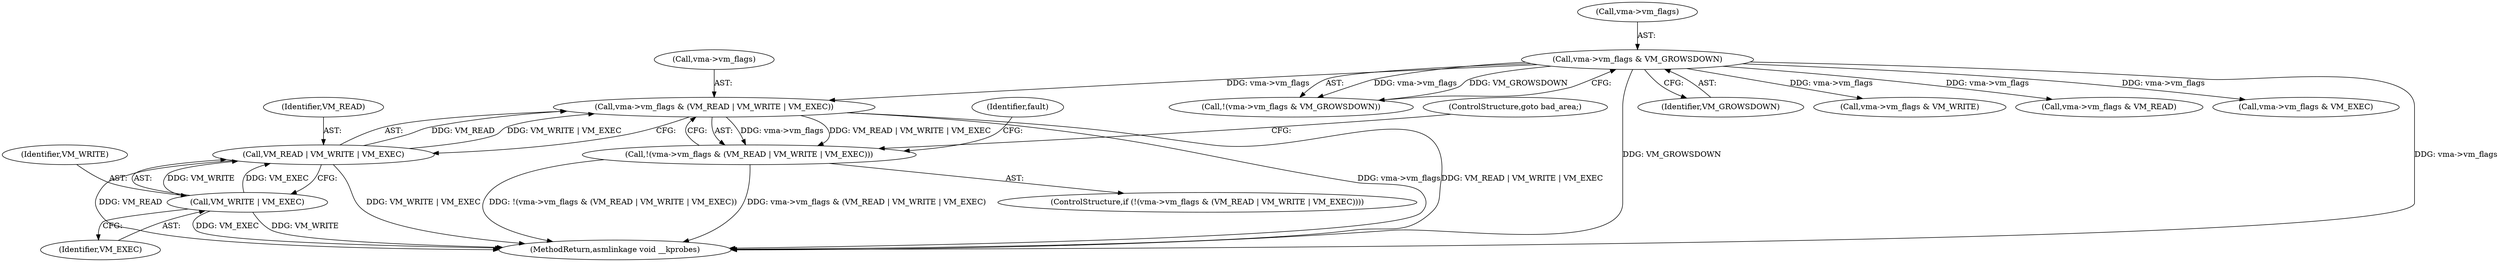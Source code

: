 digraph "0_linux_a8b0ca17b80e92faab46ee7179ba9e99ccb61233_14@pointer" {
"1000323" [label="(Call,vma->vm_flags & (VM_READ | VM_WRITE | VM_EXEC))"];
"1000230" [label="(Call,vma->vm_flags & VM_GROWSDOWN)"];
"1000327" [label="(Call,VM_READ | VM_WRITE | VM_EXEC)"];
"1000329" [label="(Call,VM_WRITE | VM_EXEC)"];
"1000322" [label="(Call,!(vma->vm_flags & (VM_READ | VM_WRITE | VM_EXEC)))"];
"1000327" [label="(Call,VM_READ | VM_WRITE | VM_EXEC)"];
"1000229" [label="(Call,!(vma->vm_flags & VM_GROWSDOWN))"];
"1000234" [label="(Identifier,VM_GROWSDOWN)"];
"1000252" [label="(Call,vma->vm_flags & VM_WRITE)"];
"1000230" [label="(Call,vma->vm_flags & VM_GROWSDOWN)"];
"1000329" [label="(Call,VM_WRITE | VM_EXEC)"];
"1000296" [label="(Call,vma->vm_flags & VM_READ)"];
"1000328" [label="(Identifier,VM_READ)"];
"1000322" [label="(Call,!(vma->vm_flags & (VM_READ | VM_WRITE | VM_EXEC)))"];
"1000321" [label="(ControlStructure,if (!(vma->vm_flags & (VM_READ | VM_WRITE | VM_EXEC))))"];
"1000656" [label="(MethodReturn,asmlinkage void __kprobes)"];
"1000332" [label="(ControlStructure,goto bad_area;)"];
"1000271" [label="(Call,vma->vm_flags & VM_EXEC)"];
"1000323" [label="(Call,vma->vm_flags & (VM_READ | VM_WRITE | VM_EXEC))"];
"1000324" [label="(Call,vma->vm_flags)"];
"1000330" [label="(Identifier,VM_WRITE)"];
"1000231" [label="(Call,vma->vm_flags)"];
"1000331" [label="(Identifier,VM_EXEC)"];
"1000334" [label="(Identifier,fault)"];
"1000323" -> "1000322"  [label="AST: "];
"1000323" -> "1000327"  [label="CFG: "];
"1000324" -> "1000323"  [label="AST: "];
"1000327" -> "1000323"  [label="AST: "];
"1000322" -> "1000323"  [label="CFG: "];
"1000323" -> "1000656"  [label="DDG: vma->vm_flags"];
"1000323" -> "1000656"  [label="DDG: VM_READ | VM_WRITE | VM_EXEC"];
"1000323" -> "1000322"  [label="DDG: vma->vm_flags"];
"1000323" -> "1000322"  [label="DDG: VM_READ | VM_WRITE | VM_EXEC"];
"1000230" -> "1000323"  [label="DDG: vma->vm_flags"];
"1000327" -> "1000323"  [label="DDG: VM_READ"];
"1000327" -> "1000323"  [label="DDG: VM_WRITE | VM_EXEC"];
"1000230" -> "1000229"  [label="AST: "];
"1000230" -> "1000234"  [label="CFG: "];
"1000231" -> "1000230"  [label="AST: "];
"1000234" -> "1000230"  [label="AST: "];
"1000229" -> "1000230"  [label="CFG: "];
"1000230" -> "1000656"  [label="DDG: vma->vm_flags"];
"1000230" -> "1000656"  [label="DDG: VM_GROWSDOWN"];
"1000230" -> "1000229"  [label="DDG: vma->vm_flags"];
"1000230" -> "1000229"  [label="DDG: VM_GROWSDOWN"];
"1000230" -> "1000252"  [label="DDG: vma->vm_flags"];
"1000230" -> "1000271"  [label="DDG: vma->vm_flags"];
"1000230" -> "1000296"  [label="DDG: vma->vm_flags"];
"1000327" -> "1000329"  [label="CFG: "];
"1000328" -> "1000327"  [label="AST: "];
"1000329" -> "1000327"  [label="AST: "];
"1000327" -> "1000656"  [label="DDG: VM_READ"];
"1000327" -> "1000656"  [label="DDG: VM_WRITE | VM_EXEC"];
"1000329" -> "1000327"  [label="DDG: VM_WRITE"];
"1000329" -> "1000327"  [label="DDG: VM_EXEC"];
"1000329" -> "1000331"  [label="CFG: "];
"1000330" -> "1000329"  [label="AST: "];
"1000331" -> "1000329"  [label="AST: "];
"1000329" -> "1000656"  [label="DDG: VM_EXEC"];
"1000329" -> "1000656"  [label="DDG: VM_WRITE"];
"1000322" -> "1000321"  [label="AST: "];
"1000332" -> "1000322"  [label="CFG: "];
"1000334" -> "1000322"  [label="CFG: "];
"1000322" -> "1000656"  [label="DDG: !(vma->vm_flags & (VM_READ | VM_WRITE | VM_EXEC))"];
"1000322" -> "1000656"  [label="DDG: vma->vm_flags & (VM_READ | VM_WRITE | VM_EXEC)"];
}

